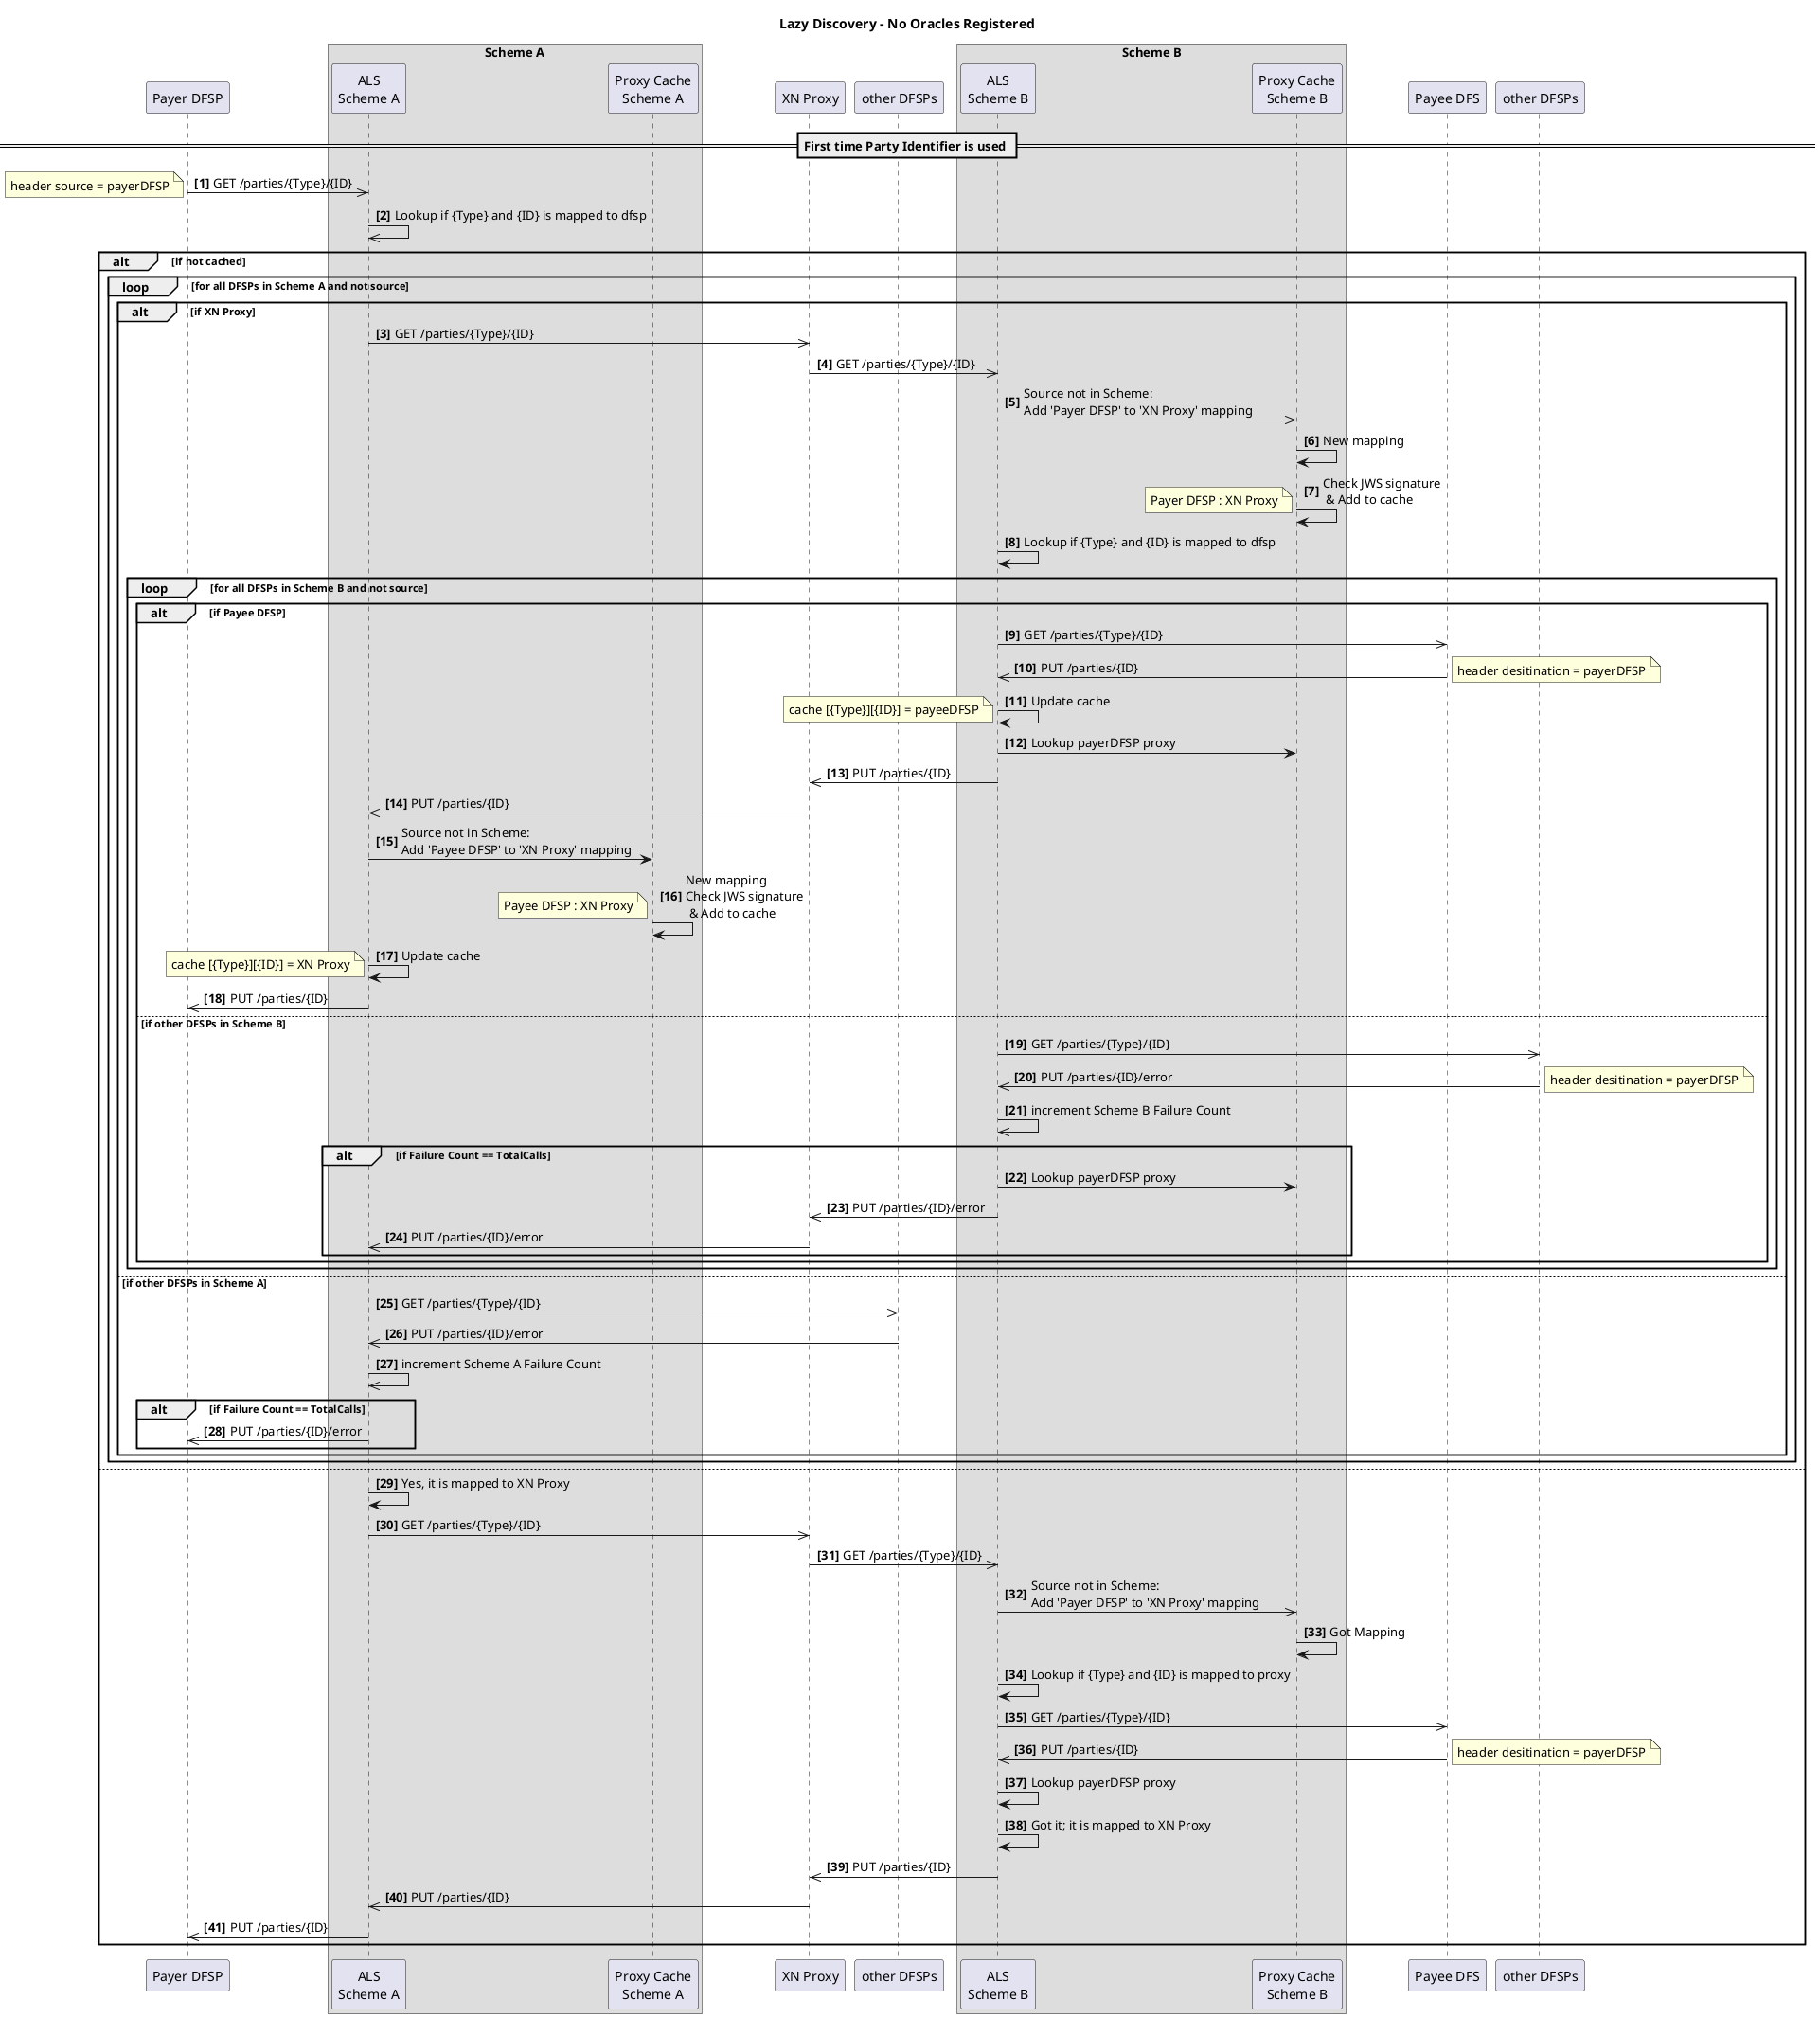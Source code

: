 @startuml

title Lazy Discovery - No Oracles Registered

participant "Payer DFSP" as payerDFSP
box "Scheme A"
    participant "ALS\nScheme A" as ALS_A
    participant "Proxy Cache\nScheme A" as pc_A
end box
participant "XN Proxy" as xnp
participant "other DFSPs" as dfspsA
box "Scheme B"
    participant "ALS\nScheme B" as ALS_B
    participant "Proxy Cache\nScheme B" as pc_B
end box
participant "Payee DFS" as payeeDFSP
participant "other DFSPs" as dfspsB

autonumber 1 "<b>[0]"

== First time Party Identifier is used ==
payerDFSP ->> ALS_A: GET /parties/{Type}/{ID}

note left
 header source = payerDFSP
end note
ALS_A ->> ALS_A: Lookup if {Type} and {ID} is mapped to dfsp
alt if not cached
  loop for all DFSPs in Scheme A and not source    
  alt if XN Proxy
    ALS_A ->> xnp: GET /parties/{Type}/{ID}  
    xnp ->> ALS_B: GET /parties/{Type}/{ID}  
    ALS_B ->> pc_B: Source not in Scheme: \nAdd 'Payer DFSP' to 'XN Proxy' mapping
    pc_B -> pc_B: New mapping
    pc_B -> pc_B: Check JWS signature\n & Add to cache
note left
Payer DFSP : XN Proxy
end note        
    ALS_B -> ALS_B: Lookup if {Type} and {ID} is mapped to dfsp
    loop for all DFSPs in Scheme B and not source    
    alt if Payee DFSP
        ALS_B ->> payeeDFSP: GET /parties/{Type}/{ID}  
        payeeDFSP ->> ALS_B: PUT /parties/{ID}
        note right
        header desitination = payerDFSP
        end note
        ALS_B -> ALS_B: Update cache
        note left
        cache [{Type}][{ID}] = payeeDFSP
        end note
        ALS_B -> pc_B: Lookup payerDFSP proxy
        ALS_B ->> xnp: PUT /parties/{ID}
        xnp ->> ALS_A: PUT /parties/{ID}
        ALS_A -> pc_A: Source not in Scheme: \nAdd 'Payee DFSP' to 'XN Proxy' mapping
        pc_A -> pc_A: New mapping\nCheck JWS signature\n & Add to cache
    note left
    Payee DFSP : XN Proxy
    end note        
        ALS_A -> ALS_A: Update cache 
        note left
        cache [{Type}][{ID}] = XN Proxy
        end note
        ALS_A ->> payerDFSP: PUT /parties/{ID}
     else if other DFSPs in Scheme B
        ALS_B ->> dfspsB: GET /parties/{Type}/{ID}    
        dfspsB ->> ALS_B: PUT /parties/{ID}/error
        note right
        header desitination = payerDFSP
        end note
        ALS_B ->> ALS_B: increment Scheme B Failure Count        
        alt if Failure Count == TotalCalls
            ALS_B -> pc_B: Lookup payerDFSP proxy
            ALS_B ->> xnp: PUT /parties/{ID}/error
            xnp ->> ALS_A: PUT /parties/{ID}/error
        end
    end
    end loop
  else if other DFSPs in Scheme A
    ALS_A ->> dfspsA: GET /parties/{Type}/{ID}    
    dfspsA ->> ALS_A: PUT /parties/{ID}/error
    ALS_A ->> ALS_A: increment Scheme A Failure Count
    alt if Failure Count == TotalCalls
        ALS_A ->> payerDFSP: PUT /parties/{ID}/error
    end
  end  
  end loop
else
  ALS_A->ALS_A: Yes, it is mapped to XN Proxy
  ALS_A ->> xnp: GET /parties/{Type}/{ID}
  xnp ->> ALS_B: GET /parties/{Type}/{ID}  
  ALS_B ->> pc_B: Source not in Scheme: \nAdd 'Payer DFSP' to 'XN Proxy' mapping
  pc_B -> pc_B: Got Mapping
  ALS_B -> ALS_B: Lookup if {Type} and {ID} is mapped to proxy
  ALS_B ->> payeeDFSP: GET /parties/{Type}/{ID}
    payeeDFSP ->> ALS_B: PUT /parties/{ID}
        note right
        header desitination = payerDFSP
        end note
    ALS_B -> ALS_B: Lookup payerDFSP proxy
    ALS_B->ALS_B: Got it; it is mapped to XN Proxy
    ALS_B ->> xnp: PUT /parties/{ID}
    xnp ->> ALS_A: PUT /parties/{ID}
    ALS_A ->> payerDFSP: PUT /parties/{ID}
end
@enduml